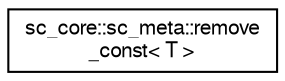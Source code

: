 digraph "Graphical Class Hierarchy"
{
  edge [fontname="FreeSans",fontsize="10",labelfontname="FreeSans",labelfontsize="10"];
  node [fontname="FreeSans",fontsize="10",shape=record];
  rankdir="LR";
  Node0 [label="sc_core::sc_meta::remove\l_const\< T \>",height=0.2,width=0.4,color="black", fillcolor="white", style="filled",URL="$a02140.html"];
}
